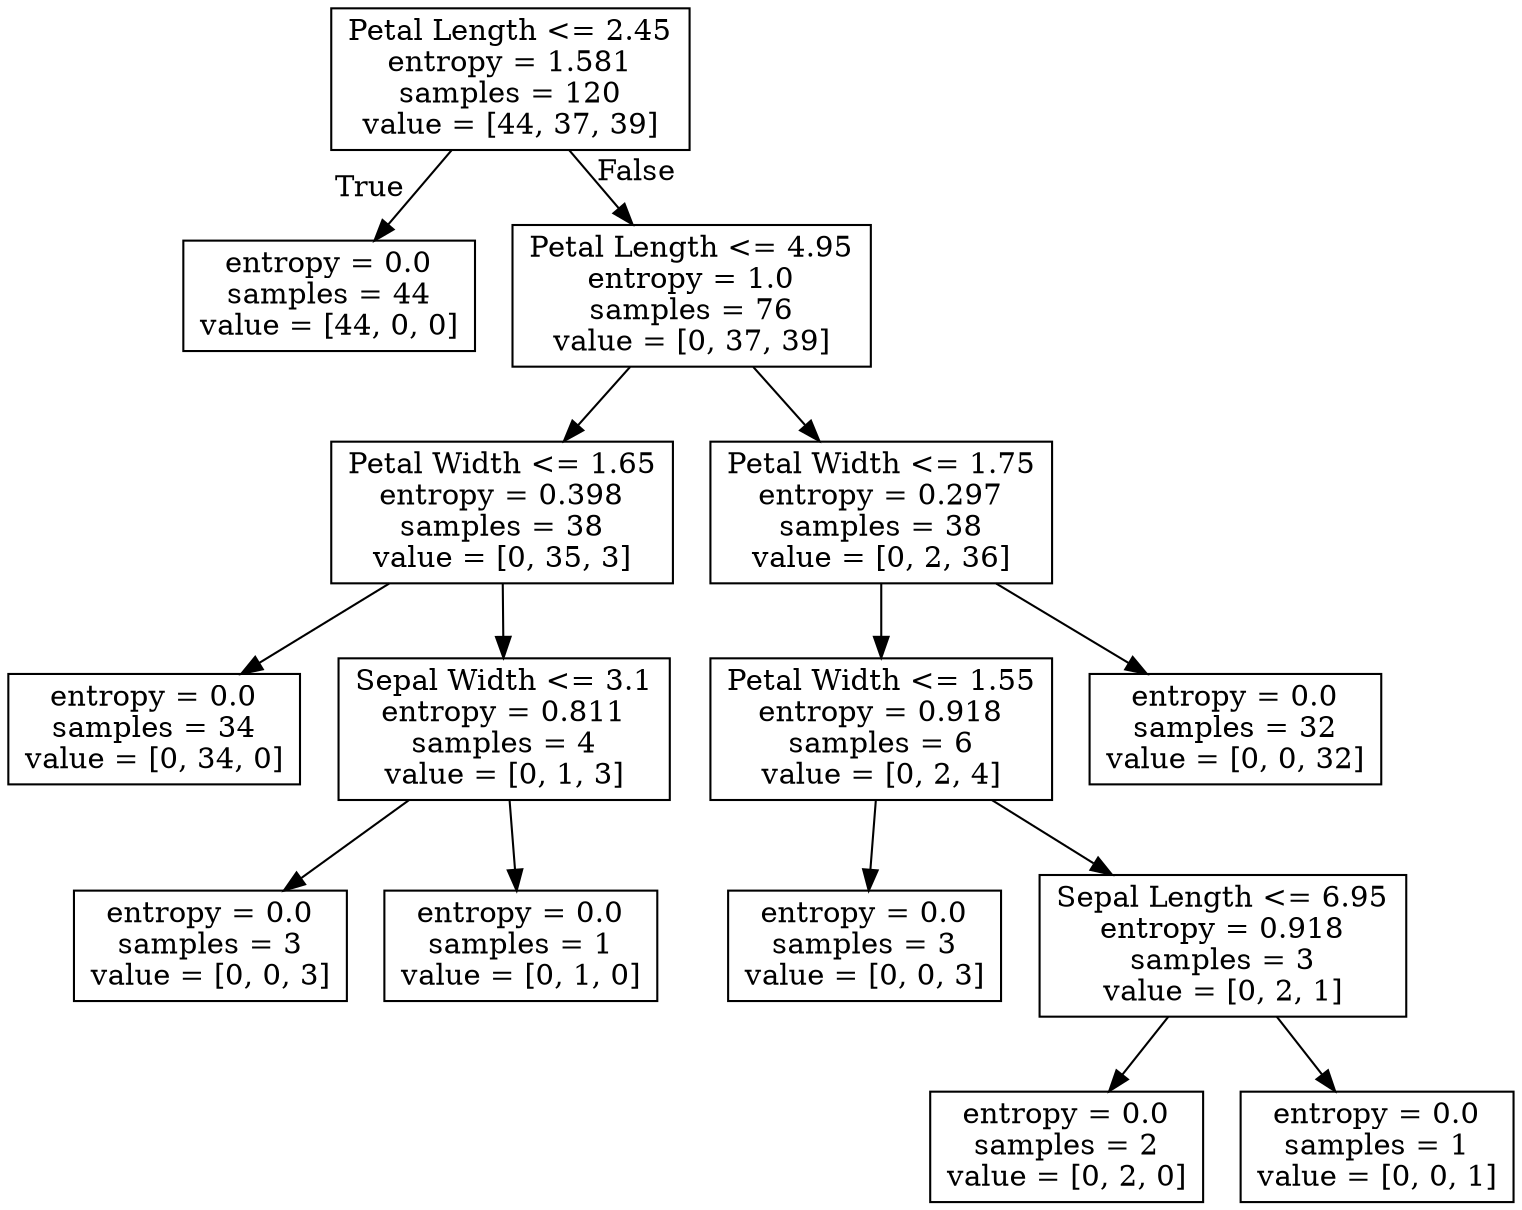 digraph Tree {
node [shape=box] ;
0 [label="Petal Length <= 2.45\nentropy = 1.581\nsamples = 120\nvalue = [44, 37, 39]"] ;
1 [label="entropy = 0.0\nsamples = 44\nvalue = [44, 0, 0]"] ;
0 -> 1 [labeldistance=2.5, labelangle=45, headlabel="True"] ;
2 [label="Petal Length <= 4.95\nentropy = 1.0\nsamples = 76\nvalue = [0, 37, 39]"] ;
0 -> 2 [labeldistance=2.5, labelangle=-45, headlabel="False"] ;
3 [label="Petal Width <= 1.65\nentropy = 0.398\nsamples = 38\nvalue = [0, 35, 3]"] ;
2 -> 3 ;
4 [label="entropy = 0.0\nsamples = 34\nvalue = [0, 34, 0]"] ;
3 -> 4 ;
5 [label="Sepal Width <= 3.1\nentropy = 0.811\nsamples = 4\nvalue = [0, 1, 3]"] ;
3 -> 5 ;
6 [label="entropy = 0.0\nsamples = 3\nvalue = [0, 0, 3]"] ;
5 -> 6 ;
7 [label="entropy = 0.0\nsamples = 1\nvalue = [0, 1, 0]"] ;
5 -> 7 ;
8 [label="Petal Width <= 1.75\nentropy = 0.297\nsamples = 38\nvalue = [0, 2, 36]"] ;
2 -> 8 ;
9 [label="Petal Width <= 1.55\nentropy = 0.918\nsamples = 6\nvalue = [0, 2, 4]"] ;
8 -> 9 ;
10 [label="entropy = 0.0\nsamples = 3\nvalue = [0, 0, 3]"] ;
9 -> 10 ;
11 [label="Sepal Length <= 6.95\nentropy = 0.918\nsamples = 3\nvalue = [0, 2, 1]"] ;
9 -> 11 ;
12 [label="entropy = 0.0\nsamples = 2\nvalue = [0, 2, 0]"] ;
11 -> 12 ;
13 [label="entropy = 0.0\nsamples = 1\nvalue = [0, 0, 1]"] ;
11 -> 13 ;
14 [label="entropy = 0.0\nsamples = 32\nvalue = [0, 0, 32]"] ;
8 -> 14 ;
}